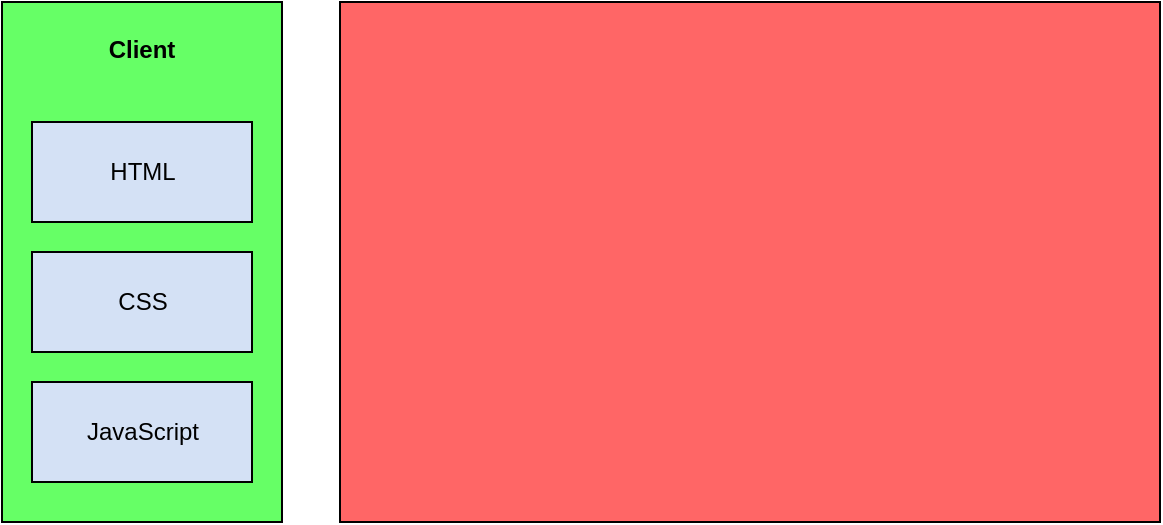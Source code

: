 <mxfile version="20.5.3" type="github"><diagram id="ErlZvlngU5s91LJyxbeT" name="Seite-1"><mxGraphModel dx="1251" dy="677" grid="1" gridSize="10" guides="1" tooltips="1" connect="1" arrows="1" fold="1" page="1" pageScale="1" pageWidth="827" pageHeight="1169" math="0" shadow="0"><root><mxCell id="0"/><mxCell id="1" parent="0"/><mxCell id="MXPHRjHXs6ulPB_KCqQz-1" value="" style="verticalLabelPosition=bottom;verticalAlign=top;html=1;shape=mxgraph.basic.rect;fillColor2=none;strokeWidth=1;size=20;indent=5;fillColor=#66FF66;" vertex="1" parent="1"><mxGeometry x="20" y="140" width="140" height="260" as="geometry"/></mxCell><mxCell id="MXPHRjHXs6ulPB_KCqQz-3" value="Client" style="text;align=center;fontStyle=1;verticalAlign=middle;spacingLeft=3;spacingRight=3;strokeColor=none;rotatable=0;points=[[0,0.5],[1,0.5]];portConstraint=eastwest;fillColor=#66FF66;" vertex="1" parent="1"><mxGeometry x="50" y="150" width="80" height="26" as="geometry"/></mxCell><mxCell id="MXPHRjHXs6ulPB_KCqQz-4" value="CSS" style="html=1;fillColor=#D4E1F5;" vertex="1" parent="1"><mxGeometry x="35" y="265" width="110" height="50" as="geometry"/></mxCell><mxCell id="MXPHRjHXs6ulPB_KCqQz-5" value="HTML" style="html=1;fillColor=#D4E1F5;" vertex="1" parent="1"><mxGeometry x="35" y="200" width="110" height="50" as="geometry"/></mxCell><mxCell id="MXPHRjHXs6ulPB_KCqQz-6" value="JavaScript" style="html=1;fillColor=#D4E1F5;" vertex="1" parent="1"><mxGeometry x="35" y="330" width="110" height="50" as="geometry"/></mxCell><mxCell id="MXPHRjHXs6ulPB_KCqQz-10" value="" style="verticalLabelPosition=bottom;verticalAlign=top;html=1;shape=mxgraph.basic.rect;fillColor2=none;strokeWidth=1;size=20;indent=5;fillColor=#FF6666;" vertex="1" parent="1"><mxGeometry x="189" y="140" width="410" height="260" as="geometry"/></mxCell></root></mxGraphModel></diagram></mxfile>